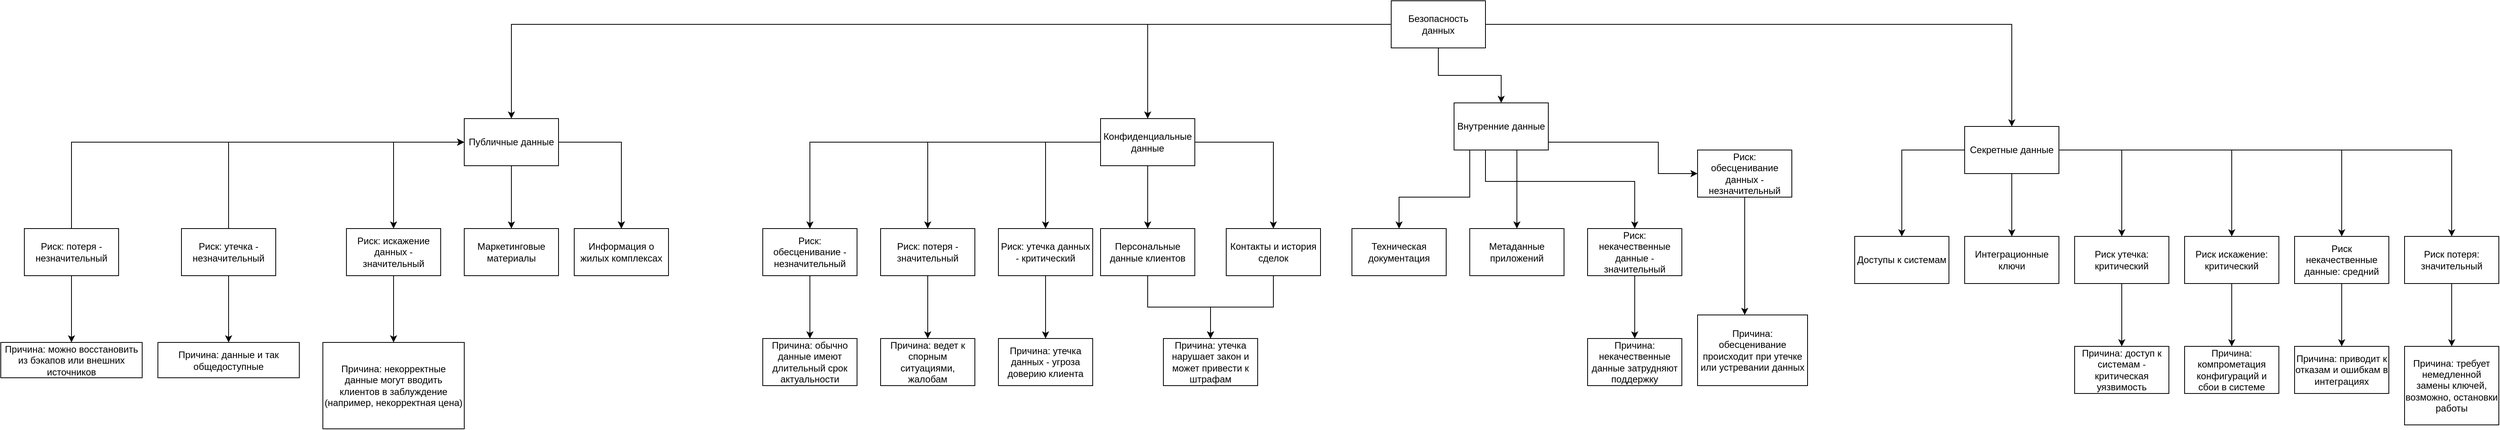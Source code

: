 <mxfile version="27.2.0">
  <diagram id="LCqUfTgrIjo71yWPEwkV" name="Страница — 1">
    <mxGraphModel dx="5726" dy="2432" grid="1" gridSize="10" guides="1" tooltips="1" connect="1" arrows="1" fold="1" page="1" pageScale="1" pageWidth="827" pageHeight="1169" math="0" shadow="0">
      <root>
        <mxCell id="0" />
        <mxCell id="1" parent="0" />
        <mxCell id="nacbDGdjozamuqg-GLFN-5" value="" style="edgeStyle=orthogonalEdgeStyle;rounded=0;orthogonalLoop=1;jettySize=auto;html=1;" parent="1" source="nacbDGdjozamuqg-GLFN-1" target="nacbDGdjozamuqg-GLFN-4" edge="1">
          <mxGeometry relative="1" as="geometry" />
        </mxCell>
        <mxCell id="nacbDGdjozamuqg-GLFN-7" value="" style="edgeStyle=orthogonalEdgeStyle;rounded=0;orthogonalLoop=1;jettySize=auto;html=1;" parent="1" source="nacbDGdjozamuqg-GLFN-1" target="nacbDGdjozamuqg-GLFN-6" edge="1">
          <mxGeometry relative="1" as="geometry" />
        </mxCell>
        <mxCell id="nacbDGdjozamuqg-GLFN-9" value="" style="edgeStyle=orthogonalEdgeStyle;rounded=0;orthogonalLoop=1;jettySize=auto;html=1;" parent="1" source="nacbDGdjozamuqg-GLFN-1" target="nacbDGdjozamuqg-GLFN-8" edge="1">
          <mxGeometry relative="1" as="geometry" />
        </mxCell>
        <mxCell id="nacbDGdjozamuqg-GLFN-11" value="" style="edgeStyle=orthogonalEdgeStyle;rounded=0;orthogonalLoop=1;jettySize=auto;html=1;" parent="1" source="nacbDGdjozamuqg-GLFN-1" target="nacbDGdjozamuqg-GLFN-10" edge="1">
          <mxGeometry relative="1" as="geometry" />
        </mxCell>
        <mxCell id="nacbDGdjozamuqg-GLFN-1" value="Безопасность данных" style="rounded=0;whiteSpace=wrap;html=1;" parent="1" vertex="1">
          <mxGeometry x="810" y="40" width="120" height="60" as="geometry" />
        </mxCell>
        <mxCell id="nacbDGdjozamuqg-GLFN-15" value="" style="edgeStyle=orthogonalEdgeStyle;rounded=0;orthogonalLoop=1;jettySize=auto;html=1;" parent="1" source="nacbDGdjozamuqg-GLFN-4" target="nacbDGdjozamuqg-GLFN-14" edge="1">
          <mxGeometry relative="1" as="geometry" />
        </mxCell>
        <mxCell id="nacbDGdjozamuqg-GLFN-17" value="" style="edgeStyle=orthogonalEdgeStyle;rounded=0;orthogonalLoop=1;jettySize=auto;html=1;" parent="1" source="nacbDGdjozamuqg-GLFN-4" target="nacbDGdjozamuqg-GLFN-14" edge="1">
          <mxGeometry relative="1" as="geometry" />
        </mxCell>
        <mxCell id="nacbDGdjozamuqg-GLFN-19" value="" style="edgeStyle=orthogonalEdgeStyle;rounded=0;orthogonalLoop=1;jettySize=auto;html=1;" parent="1" source="nacbDGdjozamuqg-GLFN-4" target="nacbDGdjozamuqg-GLFN-18" edge="1">
          <mxGeometry relative="1" as="geometry" />
        </mxCell>
        <mxCell id="nacbDGdjozamuqg-GLFN-21" value="" style="edgeStyle=orthogonalEdgeStyle;rounded=0;orthogonalLoop=1;jettySize=auto;html=1;" parent="1" source="nacbDGdjozamuqg-GLFN-4" target="nacbDGdjozamuqg-GLFN-20" edge="1">
          <mxGeometry relative="1" as="geometry" />
        </mxCell>
        <mxCell id="nacbDGdjozamuqg-GLFN-4" value="Публичные данные" style="whiteSpace=wrap;html=1;rounded=0;" parent="1" vertex="1">
          <mxGeometry x="-370" y="190" width="120" height="60" as="geometry" />
        </mxCell>
        <mxCell id="nacbDGdjozamuqg-GLFN-25" value="" style="edgeStyle=orthogonalEdgeStyle;rounded=0;orthogonalLoop=1;jettySize=auto;html=1;" parent="1" source="nacbDGdjozamuqg-GLFN-6" target="nacbDGdjozamuqg-GLFN-24" edge="1">
          <mxGeometry relative="1" as="geometry" />
        </mxCell>
        <mxCell id="nacbDGdjozamuqg-GLFN-27" value="" style="edgeStyle=orthogonalEdgeStyle;rounded=0;orthogonalLoop=1;jettySize=auto;html=1;" parent="1" source="nacbDGdjozamuqg-GLFN-6" target="nacbDGdjozamuqg-GLFN-26" edge="1">
          <mxGeometry relative="1" as="geometry" />
        </mxCell>
        <mxCell id="nacbDGdjozamuqg-GLFN-31" value="" style="edgeStyle=orthogonalEdgeStyle;rounded=0;orthogonalLoop=1;jettySize=auto;html=1;" parent="1" source="nacbDGdjozamuqg-GLFN-6" target="nacbDGdjozamuqg-GLFN-30" edge="1">
          <mxGeometry relative="1" as="geometry" />
        </mxCell>
        <mxCell id="3o7MuVbaGC_H-Azc-7M4-17" style="edgeStyle=orthogonalEdgeStyle;rounded=0;orthogonalLoop=1;jettySize=auto;html=1;entryX=0.5;entryY=0;entryDx=0;entryDy=0;" edge="1" parent="1" source="nacbDGdjozamuqg-GLFN-6" target="3o7MuVbaGC_H-Azc-7M4-15">
          <mxGeometry relative="1" as="geometry" />
        </mxCell>
        <mxCell id="3o7MuVbaGC_H-Azc-7M4-21" style="edgeStyle=orthogonalEdgeStyle;rounded=0;orthogonalLoop=1;jettySize=auto;html=1;" edge="1" parent="1" source="nacbDGdjozamuqg-GLFN-6" target="3o7MuVbaGC_H-Azc-7M4-19">
          <mxGeometry relative="1" as="geometry" />
        </mxCell>
        <mxCell id="nacbDGdjozamuqg-GLFN-6" value="Конфиденциальные данные" style="whiteSpace=wrap;html=1;rounded=0;" parent="1" vertex="1">
          <mxGeometry x="440" y="190" width="120" height="60" as="geometry" />
        </mxCell>
        <mxCell id="nacbDGdjozamuqg-GLFN-36" value="" style="edgeStyle=orthogonalEdgeStyle;rounded=0;orthogonalLoop=1;jettySize=auto;html=1;" parent="1" source="nacbDGdjozamuqg-GLFN-8" target="nacbDGdjozamuqg-GLFN-35" edge="1">
          <mxGeometry relative="1" as="geometry">
            <Array as="points">
              <mxPoint x="910" y="290" />
              <mxPoint x="820" y="290" />
            </Array>
          </mxGeometry>
        </mxCell>
        <mxCell id="nacbDGdjozamuqg-GLFN-38" value="" style="edgeStyle=orthogonalEdgeStyle;rounded=0;orthogonalLoop=1;jettySize=auto;html=1;" parent="1" source="nacbDGdjozamuqg-GLFN-8" target="nacbDGdjozamuqg-GLFN-37" edge="1">
          <mxGeometry relative="1" as="geometry">
            <Array as="points">
              <mxPoint x="970" y="270" />
              <mxPoint x="970" y="270" />
            </Array>
          </mxGeometry>
        </mxCell>
        <mxCell id="nacbDGdjozamuqg-GLFN-40" value="" style="edgeStyle=orthogonalEdgeStyle;rounded=0;orthogonalLoop=1;jettySize=auto;html=1;" parent="1" source="nacbDGdjozamuqg-GLFN-8" target="nacbDGdjozamuqg-GLFN-39" edge="1">
          <mxGeometry relative="1" as="geometry">
            <Array as="points">
              <mxPoint x="930" y="270" />
              <mxPoint x="1120" y="270" />
            </Array>
          </mxGeometry>
        </mxCell>
        <mxCell id="nacbDGdjozamuqg-GLFN-44" value="" style="edgeStyle=orthogonalEdgeStyle;rounded=0;orthogonalLoop=1;jettySize=auto;html=1;" parent="1" source="nacbDGdjozamuqg-GLFN-8" target="nacbDGdjozamuqg-GLFN-43" edge="1">
          <mxGeometry relative="1" as="geometry">
            <Array as="points">
              <mxPoint x="1150" y="220" />
              <mxPoint x="1150" y="260" />
            </Array>
          </mxGeometry>
        </mxCell>
        <mxCell id="nacbDGdjozamuqg-GLFN-8" value="Внутренние данные" style="whiteSpace=wrap;html=1;rounded=0;" parent="1" vertex="1">
          <mxGeometry x="890" y="170" width="120" height="60" as="geometry" />
        </mxCell>
        <mxCell id="nacbDGdjozamuqg-GLFN-48" value="" style="edgeStyle=orthogonalEdgeStyle;rounded=0;orthogonalLoop=1;jettySize=auto;html=1;" parent="1" source="nacbDGdjozamuqg-GLFN-10" target="nacbDGdjozamuqg-GLFN-47" edge="1">
          <mxGeometry relative="1" as="geometry" />
        </mxCell>
        <mxCell id="nacbDGdjozamuqg-GLFN-50" value="" style="edgeStyle=orthogonalEdgeStyle;rounded=0;orthogonalLoop=1;jettySize=auto;html=1;" parent="1" source="nacbDGdjozamuqg-GLFN-10" target="nacbDGdjozamuqg-GLFN-49" edge="1">
          <mxGeometry relative="1" as="geometry">
            <Array as="points">
              <mxPoint x="1600" y="300" />
              <mxPoint x="1600" y="300" />
            </Array>
          </mxGeometry>
        </mxCell>
        <mxCell id="nacbDGdjozamuqg-GLFN-52" value="" style="edgeStyle=orthogonalEdgeStyle;rounded=0;orthogonalLoop=1;jettySize=auto;html=1;" parent="1" source="nacbDGdjozamuqg-GLFN-10" target="nacbDGdjozamuqg-GLFN-51" edge="1">
          <mxGeometry relative="1" as="geometry">
            <Array as="points">
              <mxPoint x="1740" y="230" />
            </Array>
          </mxGeometry>
        </mxCell>
        <mxCell id="3o7MuVbaGC_H-Azc-7M4-32" style="edgeStyle=orthogonalEdgeStyle;rounded=0;orthogonalLoop=1;jettySize=auto;html=1;" edge="1" parent="1" source="nacbDGdjozamuqg-GLFN-10" target="3o7MuVbaGC_H-Azc-7M4-23">
          <mxGeometry relative="1" as="geometry" />
        </mxCell>
        <mxCell id="3o7MuVbaGC_H-Azc-7M4-33" style="edgeStyle=orthogonalEdgeStyle;rounded=0;orthogonalLoop=1;jettySize=auto;html=1;" edge="1" parent="1" source="nacbDGdjozamuqg-GLFN-10" target="3o7MuVbaGC_H-Azc-7M4-26">
          <mxGeometry relative="1" as="geometry" />
        </mxCell>
        <mxCell id="3o7MuVbaGC_H-Azc-7M4-34" style="edgeStyle=orthogonalEdgeStyle;rounded=0;orthogonalLoop=1;jettySize=auto;html=1;" edge="1" parent="1" source="nacbDGdjozamuqg-GLFN-10" target="3o7MuVbaGC_H-Azc-7M4-30">
          <mxGeometry relative="1" as="geometry" />
        </mxCell>
        <mxCell id="nacbDGdjozamuqg-GLFN-10" value="Секретные данные" style="whiteSpace=wrap;html=1;rounded=0;" parent="1" vertex="1">
          <mxGeometry x="1540" y="200" width="120" height="60" as="geometry" />
        </mxCell>
        <mxCell id="nacbDGdjozamuqg-GLFN-14" value="Информация о жилых комплексах" style="whiteSpace=wrap;html=1;rounded=0;" parent="1" vertex="1">
          <mxGeometry x="-230" y="330" width="120" height="60" as="geometry" />
        </mxCell>
        <mxCell id="nacbDGdjozamuqg-GLFN-18" value="Маркетинговые материалы" style="whiteSpace=wrap;html=1;rounded=0;" parent="1" vertex="1">
          <mxGeometry x="-370" y="330" width="120" height="60" as="geometry" />
        </mxCell>
        <mxCell id="nacbDGdjozamuqg-GLFN-23" value="" style="edgeStyle=orthogonalEdgeStyle;rounded=0;orthogonalLoop=1;jettySize=auto;html=1;" parent="1" source="nacbDGdjozamuqg-GLFN-20" target="nacbDGdjozamuqg-GLFN-22" edge="1">
          <mxGeometry relative="1" as="geometry" />
        </mxCell>
        <mxCell id="nacbDGdjozamuqg-GLFN-20" value="Риск: искажение данных - значительный" style="whiteSpace=wrap;html=1;rounded=0;" parent="1" vertex="1">
          <mxGeometry x="-520" y="330" width="120" height="60" as="geometry" />
        </mxCell>
        <mxCell id="nacbDGdjozamuqg-GLFN-22" value="Причина: некорректные данные могут вводить клиентов в заблуждение (например, некорректная цена)" style="whiteSpace=wrap;html=1;rounded=0;" parent="1" vertex="1">
          <mxGeometry x="-550" y="475" width="180" height="110" as="geometry" />
        </mxCell>
        <mxCell id="nacbDGdjozamuqg-GLFN-34" style="edgeStyle=orthogonalEdgeStyle;rounded=0;orthogonalLoop=1;jettySize=auto;html=1;" parent="1" source="nacbDGdjozamuqg-GLFN-24" target="nacbDGdjozamuqg-GLFN-28" edge="1">
          <mxGeometry relative="1" as="geometry" />
        </mxCell>
        <mxCell id="nacbDGdjozamuqg-GLFN-24" value="Персональные данные клиентов" style="whiteSpace=wrap;html=1;rounded=0;" parent="1" vertex="1">
          <mxGeometry x="440" y="330" width="120" height="60" as="geometry" />
        </mxCell>
        <mxCell id="nacbDGdjozamuqg-GLFN-29" value="" style="edgeStyle=orthogonalEdgeStyle;rounded=0;orthogonalLoop=1;jettySize=auto;html=1;" parent="1" source="nacbDGdjozamuqg-GLFN-26" target="nacbDGdjozamuqg-GLFN-28" edge="1">
          <mxGeometry relative="1" as="geometry" />
        </mxCell>
        <mxCell id="nacbDGdjozamuqg-GLFN-26" value="Контакты и история сделок" style="whiteSpace=wrap;html=1;rounded=0;" parent="1" vertex="1">
          <mxGeometry x="600" y="330" width="120" height="60" as="geometry" />
        </mxCell>
        <mxCell id="nacbDGdjozamuqg-GLFN-28" value="Причина: утечка нарушает закон и может привести к штрафам" style="whiteSpace=wrap;html=1;rounded=0;" parent="1" vertex="1">
          <mxGeometry x="520" y="470" width="120" height="60" as="geometry" />
        </mxCell>
        <mxCell id="nacbDGdjozamuqg-GLFN-33" value="" style="edgeStyle=orthogonalEdgeStyle;rounded=0;orthogonalLoop=1;jettySize=auto;html=1;" parent="1" source="nacbDGdjozamuqg-GLFN-30" target="nacbDGdjozamuqg-GLFN-32" edge="1">
          <mxGeometry relative="1" as="geometry" />
        </mxCell>
        <mxCell id="nacbDGdjozamuqg-GLFN-30" value="Риск: утечка данных - критический" style="whiteSpace=wrap;html=1;rounded=0;" parent="1" vertex="1">
          <mxGeometry x="310" y="330" width="120" height="60" as="geometry" />
        </mxCell>
        <mxCell id="nacbDGdjozamuqg-GLFN-32" value="Причина: утечка данных - угроза доверию клиента" style="whiteSpace=wrap;html=1;rounded=0;" parent="1" vertex="1">
          <mxGeometry x="310" y="470" width="120" height="60" as="geometry" />
        </mxCell>
        <mxCell id="nacbDGdjozamuqg-GLFN-35" value="Техническая документация" style="whiteSpace=wrap;html=1;rounded=0;" parent="1" vertex="1">
          <mxGeometry x="760" y="330" width="120" height="60" as="geometry" />
        </mxCell>
        <mxCell id="nacbDGdjozamuqg-GLFN-37" value="Метаданные приложений" style="whiteSpace=wrap;html=1;rounded=0;" parent="1" vertex="1">
          <mxGeometry x="910" y="330" width="120" height="60" as="geometry" />
        </mxCell>
        <mxCell id="nacbDGdjozamuqg-GLFN-42" value="" style="edgeStyle=orthogonalEdgeStyle;rounded=0;orthogonalLoop=1;jettySize=auto;html=1;" parent="1" source="nacbDGdjozamuqg-GLFN-39" target="nacbDGdjozamuqg-GLFN-41" edge="1">
          <mxGeometry relative="1" as="geometry" />
        </mxCell>
        <mxCell id="nacbDGdjozamuqg-GLFN-39" value="Риск: некачественные данные - значительный" style="whiteSpace=wrap;html=1;rounded=0;" parent="1" vertex="1">
          <mxGeometry x="1060" y="330" width="120" height="60" as="geometry" />
        </mxCell>
        <mxCell id="nacbDGdjozamuqg-GLFN-41" value="Причина: некачественные данные затрудняют поддержку" style="whiteSpace=wrap;html=1;rounded=0;" parent="1" vertex="1">
          <mxGeometry x="1060" y="470" width="120" height="60" as="geometry" />
        </mxCell>
        <mxCell id="nacbDGdjozamuqg-GLFN-46" value="" style="edgeStyle=orthogonalEdgeStyle;rounded=0;orthogonalLoop=1;jettySize=auto;html=1;" parent="1" source="nacbDGdjozamuqg-GLFN-43" target="nacbDGdjozamuqg-GLFN-45" edge="1">
          <mxGeometry relative="1" as="geometry">
            <Array as="points">
              <mxPoint x="1260" y="390" />
              <mxPoint x="1260" y="390" />
            </Array>
          </mxGeometry>
        </mxCell>
        <mxCell id="nacbDGdjozamuqg-GLFN-43" value="Риск: обесценивание данных - незначительный" style="whiteSpace=wrap;html=1;rounded=0;" parent="1" vertex="1">
          <mxGeometry x="1200" y="230" width="120" height="60" as="geometry" />
        </mxCell>
        <mxCell id="nacbDGdjozamuqg-GLFN-45" value="Причина: обесценивание происходит при утечке или устревании данных" style="whiteSpace=wrap;html=1;rounded=0;" parent="1" vertex="1">
          <mxGeometry x="1200" y="440" width="140" height="90" as="geometry" />
        </mxCell>
        <mxCell id="nacbDGdjozamuqg-GLFN-47" value="Доступы к системам" style="whiteSpace=wrap;html=1;rounded=0;" parent="1" vertex="1">
          <mxGeometry x="1400" y="340" width="120" height="60" as="geometry" />
        </mxCell>
        <mxCell id="nacbDGdjozamuqg-GLFN-49" value="Интеграционные ключи" style="whiteSpace=wrap;html=1;rounded=0;" parent="1" vertex="1">
          <mxGeometry x="1540" y="340" width="120" height="60" as="geometry" />
        </mxCell>
        <mxCell id="nacbDGdjozamuqg-GLFN-56" value="" style="edgeStyle=orthogonalEdgeStyle;rounded=0;orthogonalLoop=1;jettySize=auto;html=1;" parent="1" source="nacbDGdjozamuqg-GLFN-51" target="nacbDGdjozamuqg-GLFN-55" edge="1">
          <mxGeometry relative="1" as="geometry" />
        </mxCell>
        <mxCell id="nacbDGdjozamuqg-GLFN-51" value="Риск утечка: критический" style="whiteSpace=wrap;html=1;rounded=0;" parent="1" vertex="1">
          <mxGeometry x="1680" y="340" width="120" height="60" as="geometry" />
        </mxCell>
        <mxCell id="nacbDGdjozamuqg-GLFN-55" value="Причина: доступ к системам - критическая уязвимость" style="whiteSpace=wrap;html=1;rounded=0;" parent="1" vertex="1">
          <mxGeometry x="1680" y="480" width="120" height="60" as="geometry" />
        </mxCell>
        <mxCell id="3o7MuVbaGC_H-Azc-7M4-1" value="" style="edgeStyle=orthogonalEdgeStyle;rounded=0;orthogonalLoop=1;jettySize=auto;html=1;" edge="1" parent="1" source="3o7MuVbaGC_H-Azc-7M4-2" target="3o7MuVbaGC_H-Azc-7M4-3">
          <mxGeometry relative="1" as="geometry" />
        </mxCell>
        <mxCell id="3o7MuVbaGC_H-Azc-7M4-4" style="edgeStyle=orthogonalEdgeStyle;rounded=0;orthogonalLoop=1;jettySize=auto;html=1;entryX=0;entryY=0.5;entryDx=0;entryDy=0;" edge="1" parent="1" source="3o7MuVbaGC_H-Azc-7M4-2" target="nacbDGdjozamuqg-GLFN-4">
          <mxGeometry relative="1" as="geometry">
            <Array as="points">
              <mxPoint x="-670" y="220" />
            </Array>
          </mxGeometry>
        </mxCell>
        <mxCell id="3o7MuVbaGC_H-Azc-7M4-2" value="Риск: утечка - незначительный" style="whiteSpace=wrap;html=1;rounded=0;" vertex="1" parent="1">
          <mxGeometry x="-730" y="330" width="120" height="60" as="geometry" />
        </mxCell>
        <mxCell id="3o7MuVbaGC_H-Azc-7M4-3" value="Причина: данные и так общедоступные" style="whiteSpace=wrap;html=1;rounded=0;" vertex="1" parent="1">
          <mxGeometry x="-760" y="475" width="180" height="45" as="geometry" />
        </mxCell>
        <mxCell id="3o7MuVbaGC_H-Azc-7M4-5" value="" style="edgeStyle=orthogonalEdgeStyle;rounded=0;orthogonalLoop=1;jettySize=auto;html=1;" edge="1" parent="1" source="3o7MuVbaGC_H-Azc-7M4-6" target="3o7MuVbaGC_H-Azc-7M4-7">
          <mxGeometry relative="1" as="geometry" />
        </mxCell>
        <mxCell id="3o7MuVbaGC_H-Azc-7M4-8" style="edgeStyle=orthogonalEdgeStyle;rounded=0;orthogonalLoop=1;jettySize=auto;html=1;entryX=0;entryY=0.5;entryDx=0;entryDy=0;" edge="1" parent="1" source="3o7MuVbaGC_H-Azc-7M4-6" target="nacbDGdjozamuqg-GLFN-4">
          <mxGeometry relative="1" as="geometry">
            <Array as="points">
              <mxPoint x="-870" y="220" />
            </Array>
          </mxGeometry>
        </mxCell>
        <mxCell id="3o7MuVbaGC_H-Azc-7M4-6" value="Риск: потеря - незначительный" style="whiteSpace=wrap;html=1;rounded=0;" vertex="1" parent="1">
          <mxGeometry x="-930" y="330" width="120" height="60" as="geometry" />
        </mxCell>
        <mxCell id="3o7MuVbaGC_H-Azc-7M4-7" value="Причина: можно восстановить из бэкапов или внешних источников" style="whiteSpace=wrap;html=1;rounded=0;" vertex="1" parent="1">
          <mxGeometry x="-960" y="475" width="180" height="45" as="geometry" />
        </mxCell>
        <mxCell id="3o7MuVbaGC_H-Azc-7M4-14" value="" style="edgeStyle=orthogonalEdgeStyle;rounded=0;orthogonalLoop=1;jettySize=auto;html=1;" edge="1" parent="1" source="3o7MuVbaGC_H-Azc-7M4-15" target="3o7MuVbaGC_H-Azc-7M4-16">
          <mxGeometry relative="1" as="geometry" />
        </mxCell>
        <mxCell id="3o7MuVbaGC_H-Azc-7M4-15" value="Риск: потеря - значительный" style="whiteSpace=wrap;html=1;rounded=0;" vertex="1" parent="1">
          <mxGeometry x="160" y="330" width="120" height="60" as="geometry" />
        </mxCell>
        <mxCell id="3o7MuVbaGC_H-Azc-7M4-16" value="Причина: ведет к спорным ситуациями, жалобам" style="whiteSpace=wrap;html=1;rounded=0;" vertex="1" parent="1">
          <mxGeometry x="160" y="470" width="120" height="60" as="geometry" />
        </mxCell>
        <mxCell id="3o7MuVbaGC_H-Azc-7M4-18" value="" style="edgeStyle=orthogonalEdgeStyle;rounded=0;orthogonalLoop=1;jettySize=auto;html=1;" edge="1" parent="1" source="3o7MuVbaGC_H-Azc-7M4-19" target="3o7MuVbaGC_H-Azc-7M4-20">
          <mxGeometry relative="1" as="geometry" />
        </mxCell>
        <mxCell id="3o7MuVbaGC_H-Azc-7M4-19" value="Риск: обесценивание - незначительный" style="whiteSpace=wrap;html=1;rounded=0;" vertex="1" parent="1">
          <mxGeometry x="10" y="330" width="120" height="60" as="geometry" />
        </mxCell>
        <mxCell id="3o7MuVbaGC_H-Azc-7M4-20" value="Причина: обычно данные имеют длительный срок актуальности" style="whiteSpace=wrap;html=1;rounded=0;" vertex="1" parent="1">
          <mxGeometry x="10" y="470" width="120" height="60" as="geometry" />
        </mxCell>
        <mxCell id="3o7MuVbaGC_H-Azc-7M4-22" value="" style="edgeStyle=orthogonalEdgeStyle;rounded=0;orthogonalLoop=1;jettySize=auto;html=1;" edge="1" parent="1" source="3o7MuVbaGC_H-Azc-7M4-23" target="3o7MuVbaGC_H-Azc-7M4-24">
          <mxGeometry relative="1" as="geometry" />
        </mxCell>
        <mxCell id="3o7MuVbaGC_H-Azc-7M4-23" value="Риск искажение: критический" style="whiteSpace=wrap;html=1;rounded=0;" vertex="1" parent="1">
          <mxGeometry x="1820" y="340" width="120" height="60" as="geometry" />
        </mxCell>
        <mxCell id="3o7MuVbaGC_H-Azc-7M4-24" value="Причина: компрометация конфигураций и сбои в системе" style="whiteSpace=wrap;html=1;rounded=0;" vertex="1" parent="1">
          <mxGeometry x="1820" y="480" width="120" height="60" as="geometry" />
        </mxCell>
        <mxCell id="3o7MuVbaGC_H-Azc-7M4-25" value="" style="edgeStyle=orthogonalEdgeStyle;rounded=0;orthogonalLoop=1;jettySize=auto;html=1;" edge="1" parent="1" source="3o7MuVbaGC_H-Azc-7M4-26" target="3o7MuVbaGC_H-Azc-7M4-27">
          <mxGeometry relative="1" as="geometry" />
        </mxCell>
        <mxCell id="3o7MuVbaGC_H-Azc-7M4-26" value="Риск некачественные данные: средний" style="whiteSpace=wrap;html=1;rounded=0;" vertex="1" parent="1">
          <mxGeometry x="1960" y="340" width="120" height="60" as="geometry" />
        </mxCell>
        <mxCell id="3o7MuVbaGC_H-Azc-7M4-27" value="Причина: приводит к отказам и ошибкам в интеграциях" style="whiteSpace=wrap;html=1;rounded=0;" vertex="1" parent="1">
          <mxGeometry x="1960" y="480" width="120" height="60" as="geometry" />
        </mxCell>
        <mxCell id="3o7MuVbaGC_H-Azc-7M4-29" value="" style="edgeStyle=orthogonalEdgeStyle;rounded=0;orthogonalLoop=1;jettySize=auto;html=1;" edge="1" parent="1" source="3o7MuVbaGC_H-Azc-7M4-30" target="3o7MuVbaGC_H-Azc-7M4-31">
          <mxGeometry relative="1" as="geometry" />
        </mxCell>
        <mxCell id="3o7MuVbaGC_H-Azc-7M4-30" value="Риск потеря: значительный" style="whiteSpace=wrap;html=1;rounded=0;" vertex="1" parent="1">
          <mxGeometry x="2100" y="340" width="120" height="60" as="geometry" />
        </mxCell>
        <mxCell id="3o7MuVbaGC_H-Azc-7M4-31" value="Причина: требует немедленной замены ключей, возможно, остановки работы" style="whiteSpace=wrap;html=1;rounded=0;" vertex="1" parent="1">
          <mxGeometry x="2100" y="480" width="120" height="100" as="geometry" />
        </mxCell>
      </root>
    </mxGraphModel>
  </diagram>
</mxfile>
